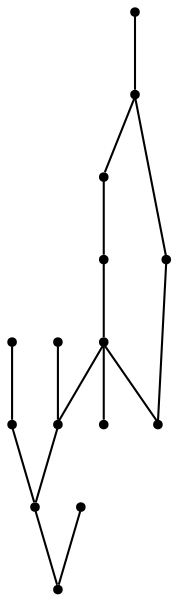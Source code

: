 graph {
  node [shape=point,comment="{\"directed\":false,\"doi\":\"10.1007/978-3-030-04414-5_4\",\"figure\":\"1 (1)\"}"]

  v0 [pos="1080.4179602447018,383.5119414133676"]
  v1 [pos="995.7805204175429,409.30845274722276"]
  v2 [pos="1041.4940749295215,295.70758683293656"]
  v3 [pos="1025.200830559892,374.91082309555566"]
  v4 [pos="1008.905503669583,323.315813314146"]
  v5 [pos="934.2279971919688,473.1241958828502"]
  v6 [pos="932.8684450273788,522.9118144763154"]
  v7 [pos="825.5314821011974,430.5105823421283"]
  v8 [pos="841.8965972799299,510.23801125018656"]
  v9 [pos="823.3394621663153,374.4595813682479"]
  v10 [pos="776.2684380104264,399.8018226135174"]
  v11 [pos="801.1609666648052,332.36609086410874"]
  v12 [pos="727.9743224343271,279.1926053929221"]
  v13 [pos="745.4906582241669,350.4697697067698"]
  v14 [pos="675.337753813638,286.65298532356394"]

  v0 -- v1 [id="-1",pos="1080.4179602447018,383.5119414133676 995.7805204175429,409.30845274722276 995.7805204175429,409.30845274722276 995.7805204175429,409.30845274722276"]
  v14 -- v12 [id="-3",pos="675.337753813638,286.65298532356394 727.9743224343271,279.1926053929221 727.9743224343271,279.1926053929221 727.9743224343271,279.1926053929221"]
  v12 -- v11 [id="-13",pos="727.9743224343271,279.1926053929221 801.1609666648052,332.36609086410874 801.1609666648052,332.36609086410874 801.1609666648052,332.36609086410874"]
  v12 -- v13 [id="-14",pos="727.9743224343271,279.1926053929221 745.4906582241669,350.4697697067698 745.4906582241669,350.4697697067698 745.4906582241669,350.4697697067698"]
  v13 -- v10 [id="-17",pos="745.4906582241669,350.4697697067698 776.2684380104264,399.8018226135174 776.2684380104264,399.8018226135174 776.2684380104264,399.8018226135174"]
  v10 -- v7 [id="-19",pos="776.2684380104264,399.8018226135174 825.5314821011974,430.5105823421283 825.5314821011974,430.5105823421283 825.5314821011974,430.5105823421283"]
  v11 -- v9 [id="-21",pos="801.1609666648052,332.36609086410874 823.3394621663153,374.4595813682479 823.3394621663153,374.4595813682479 823.3394621663153,374.4595813682479"]
  v7 -- v9 [id="-24",pos="825.5314821011974,430.5105823421283 823.3394621663153,374.4595813682479 823.3394621663153,374.4595813682479 823.3394621663153,374.4595813682479"]
  v7 -- v5 [id="-28",pos="825.5314821011974,430.5105823421283 934.2279971919688,473.1241958828502 934.2279971919688,473.1241958828502 934.2279971919688,473.1241958828502"]
  v7 -- v8 [id="-31",pos="825.5314821011974,430.5105823421283 841.8965972799299,510.23801125018656 841.8965972799299,510.23801125018656 841.8965972799299,510.23801125018656"]
  v6 -- v5 [id="-35",pos="932.8684450273788,522.9118144763154 934.2279971919688,473.1241958828502 934.2279971919688,473.1241958828502 934.2279971919688,473.1241958828502"]
  v5 -- v1 [id="-36",pos="934.2279971919688,473.1241958828502 995.7805204175429,409.30845274722276 995.7805204175429,409.30845274722276 995.7805204175429,409.30845274722276"]
  v1 -- v3 [id="-45",pos="995.7805204175429,409.30845274722276 1025.200830559892,374.91082309555566 1025.200830559892,374.91082309555566 1025.200830559892,374.91082309555566"]
  v4 -- v3 [id="-52",pos="1008.905503669583,323.315813314146 1025.200830559892,374.91082309555566 1025.200830559892,374.91082309555566 1025.200830559892,374.91082309555566"]
  v2 -- v0 [id="-55",pos="1041.4940749295215,295.70758683293656 1080.4179602447018,383.5119414133676 1080.4179602447018,383.5119414133676 1080.4179602447018,383.5119414133676"]
}